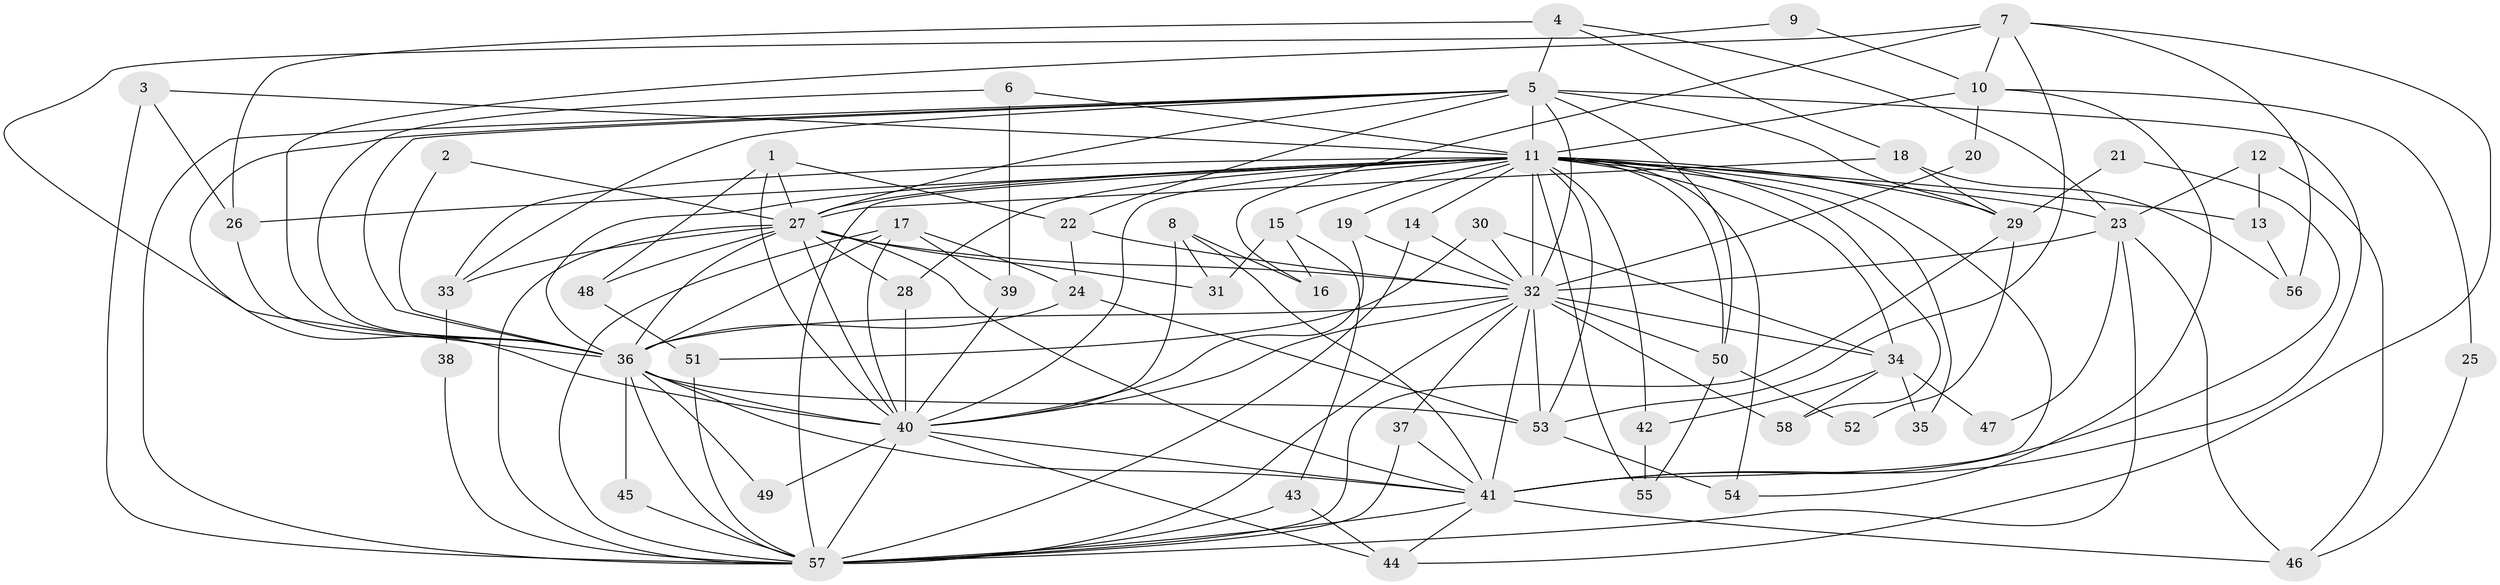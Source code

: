 // original degree distribution, {21: 0.008620689655172414, 33: 0.008620689655172414, 23: 0.008620689655172414, 19: 0.017241379310344827, 18: 0.008620689655172414, 16: 0.017241379310344827, 24: 0.008620689655172414, 20: 0.008620689655172414, 4: 0.09482758620689655, 5: 0.017241379310344827, 2: 0.4827586206896552, 7: 0.008620689655172414, 3: 0.25862068965517243, 6: 0.034482758620689655, 8: 0.008620689655172414, 10: 0.008620689655172414}
// Generated by graph-tools (version 1.1) at 2025/01/03/09/25 03:01:24]
// undirected, 58 vertices, 153 edges
graph export_dot {
graph [start="1"]
  node [color=gray90,style=filled];
  1;
  2;
  3;
  4;
  5;
  6;
  7;
  8;
  9;
  10;
  11;
  12;
  13;
  14;
  15;
  16;
  17;
  18;
  19;
  20;
  21;
  22;
  23;
  24;
  25;
  26;
  27;
  28;
  29;
  30;
  31;
  32;
  33;
  34;
  35;
  36;
  37;
  38;
  39;
  40;
  41;
  42;
  43;
  44;
  45;
  46;
  47;
  48;
  49;
  50;
  51;
  52;
  53;
  54;
  55;
  56;
  57;
  58;
  1 -- 22 [weight=1.0];
  1 -- 27 [weight=1.0];
  1 -- 40 [weight=1.0];
  1 -- 48 [weight=1.0];
  2 -- 27 [weight=1.0];
  2 -- 36 [weight=1.0];
  3 -- 11 [weight=1.0];
  3 -- 26 [weight=1.0];
  3 -- 57 [weight=1.0];
  4 -- 5 [weight=1.0];
  4 -- 18 [weight=1.0];
  4 -- 23 [weight=1.0];
  4 -- 26 [weight=1.0];
  5 -- 11 [weight=3.0];
  5 -- 22 [weight=1.0];
  5 -- 27 [weight=1.0];
  5 -- 29 [weight=1.0];
  5 -- 32 [weight=2.0];
  5 -- 33 [weight=1.0];
  5 -- 36 [weight=1.0];
  5 -- 40 [weight=1.0];
  5 -- 41 [weight=2.0];
  5 -- 50 [weight=1.0];
  5 -- 57 [weight=1.0];
  6 -- 11 [weight=1.0];
  6 -- 36 [weight=1.0];
  6 -- 39 [weight=1.0];
  7 -- 10 [weight=1.0];
  7 -- 16 [weight=1.0];
  7 -- 36 [weight=1.0];
  7 -- 44 [weight=1.0];
  7 -- 53 [weight=1.0];
  7 -- 56 [weight=1.0];
  8 -- 16 [weight=1.0];
  8 -- 31 [weight=1.0];
  8 -- 40 [weight=1.0];
  8 -- 41 [weight=1.0];
  9 -- 10 [weight=1.0];
  9 -- 36 [weight=1.0];
  10 -- 11 [weight=3.0];
  10 -- 20 [weight=1.0];
  10 -- 25 [weight=1.0];
  10 -- 54 [weight=1.0];
  11 -- 13 [weight=2.0];
  11 -- 14 [weight=1.0];
  11 -- 15 [weight=3.0];
  11 -- 19 [weight=1.0];
  11 -- 23 [weight=1.0];
  11 -- 26 [weight=1.0];
  11 -- 27 [weight=2.0];
  11 -- 28 [weight=1.0];
  11 -- 29 [weight=1.0];
  11 -- 32 [weight=6.0];
  11 -- 33 [weight=1.0];
  11 -- 34 [weight=1.0];
  11 -- 35 [weight=1.0];
  11 -- 36 [weight=3.0];
  11 -- 40 [weight=2.0];
  11 -- 41 [weight=3.0];
  11 -- 42 [weight=1.0];
  11 -- 50 [weight=1.0];
  11 -- 53 [weight=1.0];
  11 -- 54 [weight=1.0];
  11 -- 55 [weight=1.0];
  11 -- 57 [weight=2.0];
  11 -- 58 [weight=1.0];
  12 -- 13 [weight=1.0];
  12 -- 23 [weight=1.0];
  12 -- 46 [weight=1.0];
  13 -- 56 [weight=1.0];
  14 -- 32 [weight=1.0];
  14 -- 57 [weight=1.0];
  15 -- 16 [weight=1.0];
  15 -- 31 [weight=1.0];
  15 -- 43 [weight=1.0];
  17 -- 24 [weight=1.0];
  17 -- 36 [weight=1.0];
  17 -- 39 [weight=1.0];
  17 -- 40 [weight=1.0];
  17 -- 57 [weight=1.0];
  18 -- 27 [weight=1.0];
  18 -- 29 [weight=1.0];
  18 -- 56 [weight=1.0];
  19 -- 32 [weight=1.0];
  19 -- 40 [weight=1.0];
  20 -- 32 [weight=1.0];
  21 -- 29 [weight=1.0];
  21 -- 41 [weight=1.0];
  22 -- 24 [weight=1.0];
  22 -- 32 [weight=1.0];
  23 -- 32 [weight=1.0];
  23 -- 46 [weight=1.0];
  23 -- 47 [weight=1.0];
  23 -- 57 [weight=1.0];
  24 -- 36 [weight=1.0];
  24 -- 53 [weight=1.0];
  25 -- 46 [weight=1.0];
  26 -- 36 [weight=1.0];
  27 -- 28 [weight=1.0];
  27 -- 31 [weight=1.0];
  27 -- 32 [weight=3.0];
  27 -- 33 [weight=1.0];
  27 -- 36 [weight=1.0];
  27 -- 40 [weight=1.0];
  27 -- 41 [weight=1.0];
  27 -- 48 [weight=2.0];
  27 -- 57 [weight=2.0];
  28 -- 40 [weight=1.0];
  29 -- 52 [weight=1.0];
  29 -- 57 [weight=1.0];
  30 -- 32 [weight=1.0];
  30 -- 34 [weight=2.0];
  30 -- 51 [weight=1.0];
  32 -- 34 [weight=1.0];
  32 -- 36 [weight=3.0];
  32 -- 37 [weight=1.0];
  32 -- 40 [weight=2.0];
  32 -- 41 [weight=3.0];
  32 -- 50 [weight=2.0];
  32 -- 53 [weight=1.0];
  32 -- 57 [weight=3.0];
  32 -- 58 [weight=1.0];
  33 -- 38 [weight=1.0];
  34 -- 35 [weight=2.0];
  34 -- 42 [weight=1.0];
  34 -- 47 [weight=1.0];
  34 -- 58 [weight=1.0];
  36 -- 40 [weight=3.0];
  36 -- 41 [weight=1.0];
  36 -- 45 [weight=1.0];
  36 -- 49 [weight=1.0];
  36 -- 53 [weight=1.0];
  36 -- 57 [weight=1.0];
  37 -- 41 [weight=1.0];
  37 -- 57 [weight=1.0];
  38 -- 57 [weight=1.0];
  39 -- 40 [weight=1.0];
  40 -- 41 [weight=1.0];
  40 -- 44 [weight=1.0];
  40 -- 49 [weight=1.0];
  40 -- 57 [weight=1.0];
  41 -- 44 [weight=1.0];
  41 -- 46 [weight=1.0];
  41 -- 57 [weight=2.0];
  42 -- 55 [weight=1.0];
  43 -- 44 [weight=1.0];
  43 -- 57 [weight=1.0];
  45 -- 57 [weight=2.0];
  48 -- 51 [weight=1.0];
  50 -- 52 [weight=1.0];
  50 -- 55 [weight=1.0];
  51 -- 57 [weight=1.0];
  53 -- 54 [weight=1.0];
}
